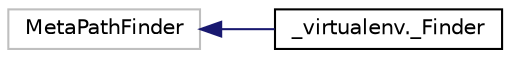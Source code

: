digraph "Graphical Class Hierarchy"
{
 // LATEX_PDF_SIZE
  edge [fontname="Helvetica",fontsize="10",labelfontname="Helvetica",labelfontsize="10"];
  node [fontname="Helvetica",fontsize="10",shape=record];
  rankdir="LR";
  Node3809 [label="MetaPathFinder",height=0.2,width=0.4,color="grey75", fillcolor="white", style="filled",tooltip=" "];
  Node3809 -> Node0 [dir="back",color="midnightblue",fontsize="10",style="solid",fontname="Helvetica"];
  Node0 [label="_virtualenv._Finder",height=0.2,width=0.4,color="black", fillcolor="white", style="filled",URL="$dc/dae/class__virtualenv_1_1___finder.html",tooltip=" "];
}
